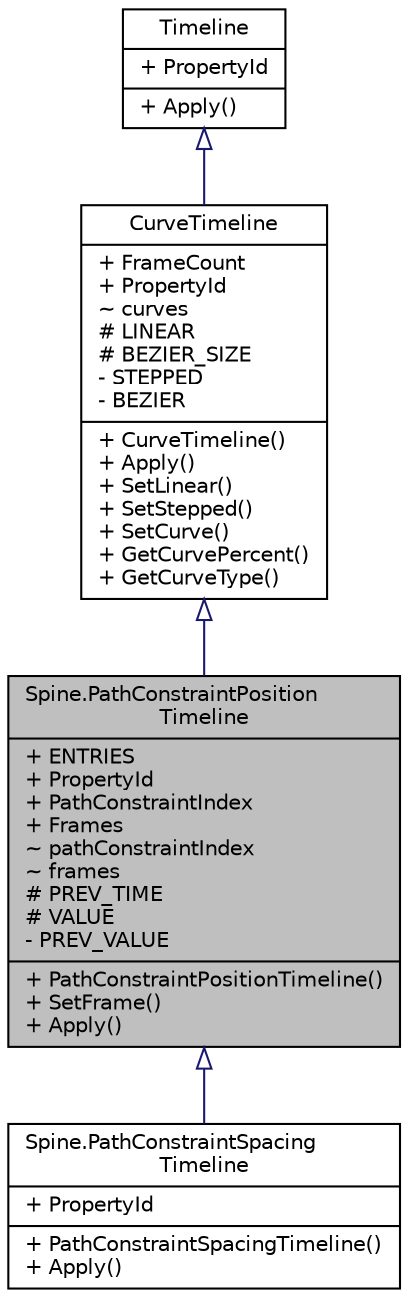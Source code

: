digraph "Spine.PathConstraintPositionTimeline"
{
 // LATEX_PDF_SIZE
  edge [fontname="Helvetica",fontsize="10",labelfontname="Helvetica",labelfontsize="10"];
  node [fontname="Helvetica",fontsize="10",shape=record];
  Node1 [label="{Spine.PathConstraintPosition\lTimeline\n|+ ENTRIES\l+ PropertyId\l+ PathConstraintIndex\l+ Frames\l~ pathConstraintIndex\l~ frames\l# PREV_TIME\l# VALUE\l- PREV_VALUE\l|+ PathConstraintPositionTimeline()\l+ SetFrame()\l+ Apply()\l}",height=0.2,width=0.4,color="black", fillcolor="grey75", style="filled", fontcolor="black",tooltip=" "];
  Node2 -> Node1 [dir="back",color="midnightblue",fontsize="10",style="solid",arrowtail="onormal"];
  Node2 [label="{CurveTimeline\n|+ FrameCount\l+ PropertyId\l~ curves\l# LINEAR\l# BEZIER_SIZE\l- STEPPED\l- BEZIER\l|+ CurveTimeline()\l+ Apply()\l+ SetLinear()\l+ SetStepped()\l+ SetCurve()\l+ GetCurvePercent()\l+ GetCurveType()\l}",height=0.2,width=0.4,color="black", fillcolor="white", style="filled",URL="$class_spine_1_1_curve_timeline.html",tooltip="Base class for frames that use an interpolation bezier curve."];
  Node3 -> Node2 [dir="back",color="midnightblue",fontsize="10",style="solid",arrowtail="onormal"];
  Node3 [label="{Timeline\n|+ PropertyId\l|+ Apply()\l}",height=0.2,width=0.4,color="black", fillcolor="white", style="filled",URL="$interface_spine_1_1_timeline.html",tooltip=" "];
  Node1 -> Node4 [dir="back",color="midnightblue",fontsize="10",style="solid",arrowtail="onormal"];
  Node4 [label="{Spine.PathConstraintSpacing\lTimeline\n|+ PropertyId\l|+ PathConstraintSpacingTimeline()\l+ Apply()\l}",height=0.2,width=0.4,color="black", fillcolor="white", style="filled",URL="$class_spine_1_1_path_constraint_spacing_timeline.html",tooltip=" "];
}
